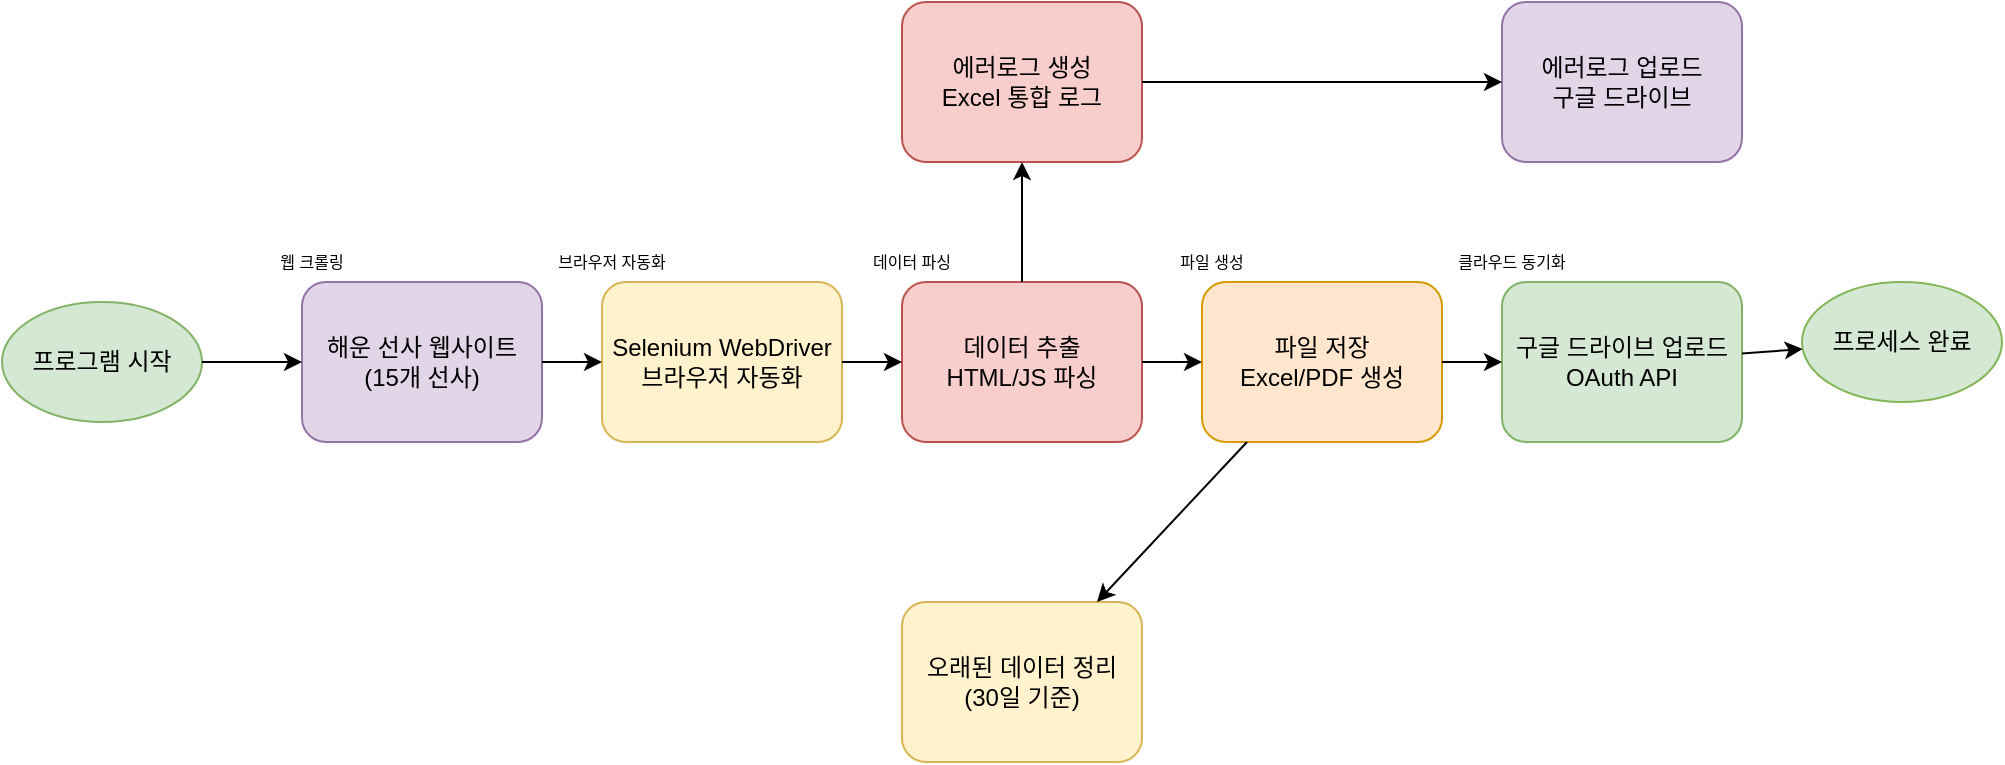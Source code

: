 <?xml version="1.0" encoding="UTF-8"?>
<mxfile version="22.1.16" type="device">
  <diagram name="Data_Flow" id="dataflow">
    <mxGraphModel dx="1422" dy="794" grid="1" gridSize="10" guides="1" tooltips="1" connect="1" arrows="1" fold="1" page="1" pageScale="1" pageWidth="1169" pageHeight="827" math="0" shadow="0">
      <root>
        <mxCell id="0" />
        <mxCell id="1" parent="0" />
        
        <!-- 시작점 -->
        <mxCell id="start" value="프로그램 시작" style="ellipse;whiteSpace=wrap;html=1;fillColor=#d5e8d4;strokeColor=#82b366;" vertex="1" parent="1">
          <mxGeometry x="50" y="350" width="100" height="60" as="geometry" />
        </mxCell>
        
        <!-- 웹사이트 -->
        <mxCell id="website" value="해운 선사 웹사이트&#xa;(15개 선사)" style="rounded=1;whiteSpace=wrap;html=1;fillColor=#e1d5e7;strokeColor=#9673a6;" vertex="1" parent="1">
          <mxGeometry x="200" y="340" width="120" height="80" as="geometry" />
        </mxCell>
        
        <!-- Selenium -->
        <mxCell id="selenium" value="Selenium WebDriver&#xa;브라우저 자동화" style="rounded=1;whiteSpace=wrap;html=1;fillColor=#fff2cc;strokeColor=#d6b656;" vertex="1" parent="1">
          <mxGeometry x="350" y="340" width="120" height="80" as="geometry" />
        </mxCell>
        
        <!-- 데이터 추출 -->
        <mxCell id="extract" value="데이터 추출&#xa;HTML/JS 파싱" style="rounded=1;whiteSpace=wrap;html=1;fillColor=#f8cecc;strokeColor=#b85450;" vertex="1" parent="1">
          <mxGeometry x="500" y="340" width="120" height="80" as="geometry" />
        </mxCell>
        
        <!-- 파일 저장 -->
        <mxCell id="save" value="파일 저장&#xa;Excel/PDF 생성" style="rounded=1;whiteSpace=wrap;html=1;fillColor=#ffe6cc;strokeColor=#d79b00;" vertex="1" parent="1">
          <mxGeometry x="650" y="340" width="120" height="80" as="geometry" />
        </mxCell>
        
        <!-- 구글 드라이브 -->
        <mxCell id="upload" value="구글 드라이브 업로드&#xa;OAuth API" style="rounded=1;whiteSpace=wrap;html=1;fillColor=#d5e8d4;strokeColor=#82b366;" vertex="1" parent="1">
          <mxGeometry x="800" y="340" width="120" height="80" as="geometry" />
        </mxCell>
        
        <!-- 에러로그 -->
        <mxCell id="errorlog" value="에러로그 생성&#xa;Excel 통합 로그" style="rounded=1;whiteSpace=wrap;html=1;fillColor=#f8cecc;strokeColor=#b85450;" vertex="1" parent="1">
          <mxGeometry x="500" y="200" width="120" height="80" as="geometry" />
        </mxCell>
        
        <!-- 에러로그 업로드 -->
        <mxCell id="errorupload" value="에러로그 업로드&#xa;구글 드라이브" style="rounded=1;whiteSpace=wrap;html=1;fillColor=#e1d5e7;strokeColor=#9673a6;" vertex="1" parent="1">
          <mxGeometry x="800" y="200" width="120" height="80" as="geometry" />
        </mxCell>
        
        <!-- 정리 -->
        <mxCell id="cleanup" value="오래된 데이터 정리&#xa;(30일 기준)" style="rounded=1;whiteSpace=wrap;html=1;fillColor=#fff2cc;strokeColor=#d6b656;" vertex="1" parent="1">
          <mxGeometry x="500" y="500" width="120" height="80" as="geometry" />
        </mxCell>
        
        <!-- 완료 -->
        <mxCell id="end" value="프로세스 완료" style="ellipse;whiteSpace=wrap;html=1;fillColor=#d5e8d4;strokeColor=#82b656;" vertex="1" parent="1">
          <mxGeometry x="950" y="340" width="100" height="60" as="geometry" />
        </mxCell>
        
        <!-- 연결선들 -->
        <mxCell id="edge1" edge="1" parent="1" source="start" target="website">
          <mxGeometry relative="1" as="geometry" />
        </mxCell>
        
        <mxCell id="edge2" edge="1" parent="1" source="website" target="selenium">
          <mxGeometry relative="1" as="geometry" />
        </mxCell>
        
        <mxCell id="edge3" edge="1" parent="1" source="selenium" target="extract">
          <mxGeometry relative="1" as="geometry" />
        </mxCell>
        
        <mxCell id="edge4" edge="1" parent="1" source="extract" target="save">
          <mxGeometry relative="1" as="geometry" />
        </mxCell>
        
        <mxCell id="edge5" edge="1" parent="1" source="save" target="upload">
          <mxGeometry relative="1" as="geometry" />
        </mxCell>
        
        <mxCell id="edge6" edge="1" parent="1" source="upload" target="end">
          <mxGeometry relative="1" as="geometry" />
        </mxCell>
        
        <!-- 에러로그 플로우 -->
        <mxCell id="edge7" edge="1" parent="1" source="extract" target="errorlog">
          <mxGeometry relative="1" as="geometry" />
        </mxCell>
        
        <mxCell id="edge8" edge="1" parent="1" source="errorlog" target="errorupload">
          <mxGeometry relative="1" as="geometry" />
        </mxCell>
        
        <!-- 정리 플로우 -->
        <mxCell id="edge9" edge="1" parent="1" source="save" target="cleanup">
          <mxGeometry relative="1" as="geometry" />
        </mxCell>
        
        <!-- 화살표 레이블 -->
        <mxCell id="label1" value="웹 크롤링" style="text;html=1;strokeColor=none;fillColor=none;align=center;verticalAlign=middle;whiteSpace=wrap;rounded=0;fontSize=8;" vertex="1" parent="1">
          <mxGeometry x="175" y="320" width="60" height="20" as="geometry" />
        </mxCell>
        
        <mxCell id="label2" value="브라우저 자동화" style="text;html=1;strokeColor=none;fillColor=none;align=center;verticalAlign=middle;whiteSpace=wrap;rounded=0;fontSize=8;" vertex="1" parent="1">
          <mxGeometry x="325" y="320" width="60" height="20" as="geometry" />
        </mxCell>
        
        <mxCell id="label3" value="데이터 파싱" style="text;html=1;strokeColor=none;fillColor=none;align=center;verticalAlign=middle;whiteSpace=wrap;rounded=0;fontSize=8;" vertex="1" parent="1">
          <mxGeometry x="475" y="320" width="60" height="20" as="geometry" />
        </mxCell>
        
        <mxCell id="label4" value="파일 생성" style="text;html=1;strokeColor=none;fillColor=none;align=center;verticalAlign=middle;whiteSpace=wrap;rounded=0;fontSize=8;" vertex="1" parent="1">
          <mxGeometry x="625" y="320" width="60" height="20" as="geometry" />
        </mxCell>
        
        <mxCell id="label5" value="클라우드 동기화" style="text;html=1;strokeColor=none;fillColor=none;align=center;verticalAlign=middle;whiteSpace=wrap;rounded=0;fontSize=8;" vertex="1" parent="1">
          <mxGeometry x="775" y="320" width="60" height="20" as="geometry" />
        </mxCell>
        
      </root>
    </mxGraphModel>
  </diagram>
</mxfile>